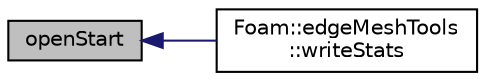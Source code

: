 digraph "openStart"
{
  bgcolor="transparent";
  edge [fontname="Helvetica",fontsize="10",labelfontname="Helvetica",labelfontsize="10"];
  node [fontname="Helvetica",fontsize="10",shape=record];
  rankdir="LR";
  Node1 [label="openStart",height=0.2,width=0.4,color="black", fillcolor="grey75", style="filled" fontcolor="black"];
  Node1 -> Node2 [dir="back",color="midnightblue",fontsize="10",style="solid",fontname="Helvetica"];
  Node2 [label="Foam::edgeMeshTools\l::writeStats",height=0.2,width=0.4,color="black",URL="$namespaceFoam_1_1edgeMeshTools.html#aac5c9d67799888c826c7c66ce5efcec8",tooltip="Write some information. "];
}

